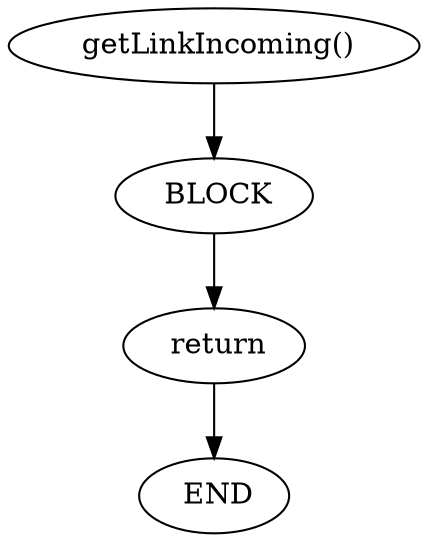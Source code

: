 digraph testGraph {
923[label=" getLinkIncoming()"]
925[label="BLOCK"]
923 -> 925[color=black]
925[label=" BLOCK"]
926[label="return"]
925 -> 926[color=black]
926[label=" return"]
924[label="END"]
926 -> 924[color=black]
924[label=" END"]
}
